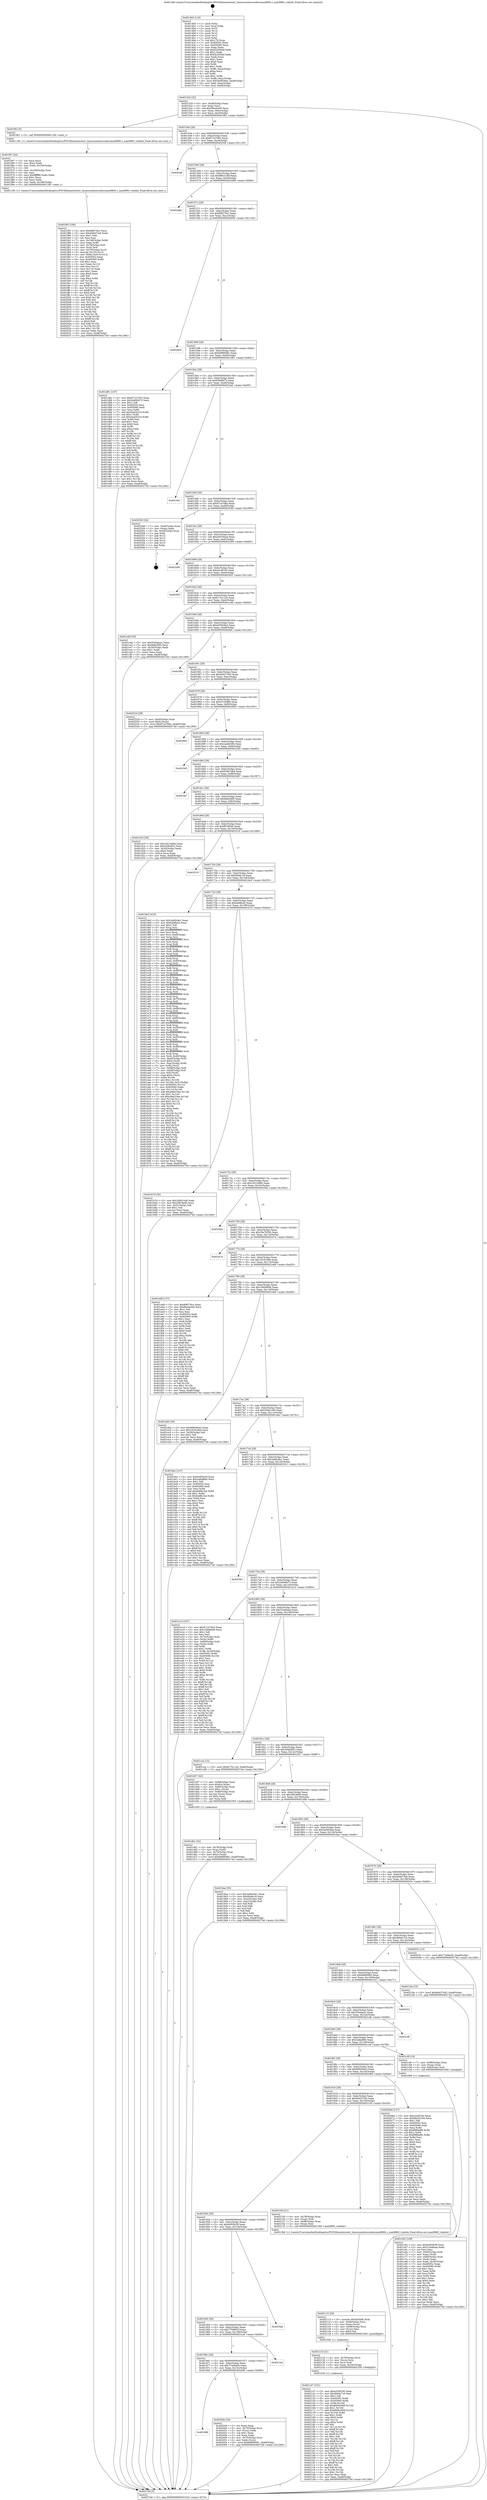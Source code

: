 digraph "0x4014b0" {
  label = "0x4014b0 (/mnt/c/Users/mathe/Desktop/tcc/POCII/binaries/extr_linuxsoundsoccodecsmax9860.c_max9860_volatile_Final-ollvm.out::main(0))"
  labelloc = "t"
  node[shape=record]

  Entry [label="",width=0.3,height=0.3,shape=circle,fillcolor=black,style=filled]
  "0x401524" [label="{
     0x401524 [32]\l
     | [instrs]\l
     &nbsp;&nbsp;0x401524 \<+6\>: mov -0xa8(%rbp),%eax\l
     &nbsp;&nbsp;0x40152a \<+2\>: mov %eax,%ecx\l
     &nbsp;&nbsp;0x40152c \<+6\>: sub $0x86acb440,%ecx\l
     &nbsp;&nbsp;0x401532 \<+6\>: mov %eax,-0xbc(%rbp)\l
     &nbsp;&nbsp;0x401538 \<+6\>: mov %ecx,-0xc0(%rbp)\l
     &nbsp;&nbsp;0x40153e \<+6\>: je 0000000000401f62 \<main+0xab2\>\l
  }"]
  "0x401f62" [label="{
     0x401f62 [5]\l
     | [instrs]\l
     &nbsp;&nbsp;0x401f62 \<+5\>: call 0000000000401160 \<next_i\>\l
     | [calls]\l
     &nbsp;&nbsp;0x401160 \{1\} (/mnt/c/Users/mathe/Desktop/tcc/POCII/binaries/extr_linuxsoundsoccodecsmax9860.c_max9860_volatile_Final-ollvm.out::next_i)\l
  }"]
  "0x401544" [label="{
     0x401544 [28]\l
     | [instrs]\l
     &nbsp;&nbsp;0x401544 \<+5\>: jmp 0000000000401549 \<main+0x99\>\l
     &nbsp;&nbsp;0x401549 \<+6\>: mov -0xbc(%rbp),%eax\l
     &nbsp;&nbsp;0x40154f \<+5\>: sub $0x871b7563,%eax\l
     &nbsp;&nbsp;0x401554 \<+6\>: mov %eax,-0xc4(%rbp)\l
     &nbsp;&nbsp;0x40155a \<+6\>: je 00000000004025df \<main+0x112f\>\l
  }"]
  Exit [label="",width=0.3,height=0.3,shape=circle,fillcolor=black,style=filled,peripheries=2]
  "0x4025df" [label="{
     0x4025df\l
  }", style=dashed]
  "0x401560" [label="{
     0x401560 [28]\l
     | [instrs]\l
     &nbsp;&nbsp;0x401560 \<+5\>: jmp 0000000000401565 \<main+0xb5\>\l
     &nbsp;&nbsp;0x401565 \<+6\>: mov -0xbc(%rbp),%eax\l
     &nbsp;&nbsp;0x40156b \<+5\>: sub $0x8961e20f,%eax\l
     &nbsp;&nbsp;0x401570 \<+6\>: mov %eax,-0xc8(%rbp)\l
     &nbsp;&nbsp;0x401576 \<+6\>: je 000000000040248d \<main+0xfdd\>\l
  }"]
  "0x402147" [label="{
     0x402147 [151]\l
     | [instrs]\l
     &nbsp;&nbsp;0x402147 \<+5\>: mov $0xa3cdf160,%eax\l
     &nbsp;&nbsp;0x40214c \<+5\>: mov $0x4b84c7c0,%esi\l
     &nbsp;&nbsp;0x402151 \<+2\>: mov $0x1,%dl\l
     &nbsp;&nbsp;0x402153 \<+8\>: mov 0x40505c,%r8d\l
     &nbsp;&nbsp;0x40215b \<+8\>: mov 0x405060,%r9d\l
     &nbsp;&nbsp;0x402163 \<+3\>: mov %r8d,%r10d\l
     &nbsp;&nbsp;0x402166 \<+7\>: sub $0x660b29d9,%r10d\l
     &nbsp;&nbsp;0x40216d \<+4\>: sub $0x1,%r10d\l
     &nbsp;&nbsp;0x402171 \<+7\>: add $0x660b29d9,%r10d\l
     &nbsp;&nbsp;0x402178 \<+4\>: imul %r10d,%r8d\l
     &nbsp;&nbsp;0x40217c \<+4\>: and $0x1,%r8d\l
     &nbsp;&nbsp;0x402180 \<+4\>: cmp $0x0,%r8d\l
     &nbsp;&nbsp;0x402184 \<+4\>: sete %r11b\l
     &nbsp;&nbsp;0x402188 \<+4\>: cmp $0xa,%r9d\l
     &nbsp;&nbsp;0x40218c \<+3\>: setl %bl\l
     &nbsp;&nbsp;0x40218f \<+3\>: mov %r11b,%r14b\l
     &nbsp;&nbsp;0x402192 \<+4\>: xor $0xff,%r14b\l
     &nbsp;&nbsp;0x402196 \<+3\>: mov %bl,%r15b\l
     &nbsp;&nbsp;0x402199 \<+4\>: xor $0xff,%r15b\l
     &nbsp;&nbsp;0x40219d \<+3\>: xor $0x1,%dl\l
     &nbsp;&nbsp;0x4021a0 \<+3\>: mov %r14b,%r12b\l
     &nbsp;&nbsp;0x4021a3 \<+4\>: and $0xff,%r12b\l
     &nbsp;&nbsp;0x4021a7 \<+3\>: and %dl,%r11b\l
     &nbsp;&nbsp;0x4021aa \<+3\>: mov %r15b,%r13b\l
     &nbsp;&nbsp;0x4021ad \<+4\>: and $0xff,%r13b\l
     &nbsp;&nbsp;0x4021b1 \<+2\>: and %dl,%bl\l
     &nbsp;&nbsp;0x4021b3 \<+3\>: or %r11b,%r12b\l
     &nbsp;&nbsp;0x4021b6 \<+3\>: or %bl,%r13b\l
     &nbsp;&nbsp;0x4021b9 \<+3\>: xor %r13b,%r12b\l
     &nbsp;&nbsp;0x4021bc \<+3\>: or %r15b,%r14b\l
     &nbsp;&nbsp;0x4021bf \<+4\>: xor $0xff,%r14b\l
     &nbsp;&nbsp;0x4021c3 \<+3\>: or $0x1,%dl\l
     &nbsp;&nbsp;0x4021c6 \<+3\>: and %dl,%r14b\l
     &nbsp;&nbsp;0x4021c9 \<+3\>: or %r14b,%r12b\l
     &nbsp;&nbsp;0x4021cc \<+4\>: test $0x1,%r12b\l
     &nbsp;&nbsp;0x4021d0 \<+3\>: cmovne %esi,%eax\l
     &nbsp;&nbsp;0x4021d3 \<+6\>: mov %eax,-0xa8(%rbp)\l
     &nbsp;&nbsp;0x4021d9 \<+5\>: jmp 000000000040274d \<main+0x129d\>\l
  }"]
  "0x40248d" [label="{
     0x40248d\l
  }", style=dashed]
  "0x40157c" [label="{
     0x40157c [28]\l
     | [instrs]\l
     &nbsp;&nbsp;0x40157c \<+5\>: jmp 0000000000401581 \<main+0xd1\>\l
     &nbsp;&nbsp;0x401581 \<+6\>: mov -0xbc(%rbp),%eax\l
     &nbsp;&nbsp;0x401587 \<+5\>: sub $0x89f276cc,%eax\l
     &nbsp;&nbsp;0x40158c \<+6\>: mov %eax,-0xcc(%rbp)\l
     &nbsp;&nbsp;0x401592 \<+6\>: je 0000000000402604 \<main+0x1154\>\l
  }"]
  "0x402132" [label="{
     0x402132 [21]\l
     | [instrs]\l
     &nbsp;&nbsp;0x402132 \<+4\>: mov -0x78(%rbp),%rcx\l
     &nbsp;&nbsp;0x402136 \<+3\>: mov (%rcx),%rcx\l
     &nbsp;&nbsp;0x402139 \<+3\>: mov %rcx,%rdi\l
     &nbsp;&nbsp;0x40213c \<+6\>: mov %eax,-0x16c(%rbp)\l
     &nbsp;&nbsp;0x402142 \<+5\>: call 0000000000401030 \<free@plt\>\l
     | [calls]\l
     &nbsp;&nbsp;0x401030 \{1\} (unknown)\l
  }"]
  "0x402604" [label="{
     0x402604\l
  }", style=dashed]
  "0x401598" [label="{
     0x401598 [28]\l
     | [instrs]\l
     &nbsp;&nbsp;0x401598 \<+5\>: jmp 000000000040159d \<main+0xed\>\l
     &nbsp;&nbsp;0x40159d \<+6\>: mov -0xbc(%rbp),%eax\l
     &nbsp;&nbsp;0x4015a3 \<+5\>: sub $0x8d890681,%eax\l
     &nbsp;&nbsp;0x4015a8 \<+6\>: mov %eax,-0xd0(%rbp)\l
     &nbsp;&nbsp;0x4015ae \<+6\>: je 0000000000401d81 \<main+0x8d1\>\l
  }"]
  "0x402115" [label="{
     0x402115 [29]\l
     | [instrs]\l
     &nbsp;&nbsp;0x402115 \<+10\>: movabs $0x4030d6,%rdi\l
     &nbsp;&nbsp;0x40211f \<+4\>: mov -0x68(%rbp),%rcx\l
     &nbsp;&nbsp;0x402123 \<+2\>: mov %eax,(%rcx)\l
     &nbsp;&nbsp;0x402125 \<+4\>: mov -0x68(%rbp),%rcx\l
     &nbsp;&nbsp;0x402129 \<+2\>: mov (%rcx),%esi\l
     &nbsp;&nbsp;0x40212b \<+2\>: mov $0x0,%al\l
     &nbsp;&nbsp;0x40212d \<+5\>: call 0000000000401040 \<printf@plt\>\l
     | [calls]\l
     &nbsp;&nbsp;0x401040 \{1\} (unknown)\l
  }"]
  "0x401d81" [label="{
     0x401d81 [147]\l
     | [instrs]\l
     &nbsp;&nbsp;0x401d81 \<+5\>: mov $0x871b7563,%eax\l
     &nbsp;&nbsp;0x401d86 \<+5\>: mov $0x2e606b73,%ecx\l
     &nbsp;&nbsp;0x401d8b \<+2\>: mov $0x1,%dl\l
     &nbsp;&nbsp;0x401d8d \<+7\>: mov 0x40505c,%esi\l
     &nbsp;&nbsp;0x401d94 \<+7\>: mov 0x405060,%edi\l
     &nbsp;&nbsp;0x401d9b \<+3\>: mov %esi,%r8d\l
     &nbsp;&nbsp;0x401d9e \<+7\>: add $0x44a04223,%r8d\l
     &nbsp;&nbsp;0x401da5 \<+4\>: sub $0x1,%r8d\l
     &nbsp;&nbsp;0x401da9 \<+7\>: sub $0x44a04223,%r8d\l
     &nbsp;&nbsp;0x401db0 \<+4\>: imul %r8d,%esi\l
     &nbsp;&nbsp;0x401db4 \<+3\>: and $0x1,%esi\l
     &nbsp;&nbsp;0x401db7 \<+3\>: cmp $0x0,%esi\l
     &nbsp;&nbsp;0x401dba \<+4\>: sete %r9b\l
     &nbsp;&nbsp;0x401dbe \<+3\>: cmp $0xa,%edi\l
     &nbsp;&nbsp;0x401dc1 \<+4\>: setl %r10b\l
     &nbsp;&nbsp;0x401dc5 \<+3\>: mov %r9b,%r11b\l
     &nbsp;&nbsp;0x401dc8 \<+4\>: xor $0xff,%r11b\l
     &nbsp;&nbsp;0x401dcc \<+3\>: mov %r10b,%bl\l
     &nbsp;&nbsp;0x401dcf \<+3\>: xor $0xff,%bl\l
     &nbsp;&nbsp;0x401dd2 \<+3\>: xor $0x0,%dl\l
     &nbsp;&nbsp;0x401dd5 \<+3\>: mov %r11b,%r14b\l
     &nbsp;&nbsp;0x401dd8 \<+4\>: and $0x0,%r14b\l
     &nbsp;&nbsp;0x401ddc \<+3\>: and %dl,%r9b\l
     &nbsp;&nbsp;0x401ddf \<+3\>: mov %bl,%r15b\l
     &nbsp;&nbsp;0x401de2 \<+4\>: and $0x0,%r15b\l
     &nbsp;&nbsp;0x401de6 \<+3\>: and %dl,%r10b\l
     &nbsp;&nbsp;0x401de9 \<+3\>: or %r9b,%r14b\l
     &nbsp;&nbsp;0x401dec \<+3\>: or %r10b,%r15b\l
     &nbsp;&nbsp;0x401def \<+3\>: xor %r15b,%r14b\l
     &nbsp;&nbsp;0x401df2 \<+3\>: or %bl,%r11b\l
     &nbsp;&nbsp;0x401df5 \<+4\>: xor $0xff,%r11b\l
     &nbsp;&nbsp;0x401df9 \<+3\>: or $0x0,%dl\l
     &nbsp;&nbsp;0x401dfc \<+3\>: and %dl,%r11b\l
     &nbsp;&nbsp;0x401dff \<+3\>: or %r11b,%r14b\l
     &nbsp;&nbsp;0x401e02 \<+4\>: test $0x1,%r14b\l
     &nbsp;&nbsp;0x401e06 \<+3\>: cmovne %ecx,%eax\l
     &nbsp;&nbsp;0x401e09 \<+6\>: mov %eax,-0xa8(%rbp)\l
     &nbsp;&nbsp;0x401e0f \<+5\>: jmp 000000000040274d \<main+0x129d\>\l
  }"]
  "0x4015b4" [label="{
     0x4015b4 [28]\l
     | [instrs]\l
     &nbsp;&nbsp;0x4015b4 \<+5\>: jmp 00000000004015b9 \<main+0x109\>\l
     &nbsp;&nbsp;0x4015b9 \<+6\>: mov -0xbc(%rbp),%eax\l
     &nbsp;&nbsp;0x4015bf \<+5\>: sub $0x93b66f74,%eax\l
     &nbsp;&nbsp;0x4015c4 \<+6\>: mov %eax,-0xd4(%rbp)\l
     &nbsp;&nbsp;0x4015ca \<+6\>: je 00000000004023a0 \<main+0xef0\>\l
  }"]
  "0x401988" [label="{
     0x401988\l
  }", style=dashed]
  "0x4023a0" [label="{
     0x4023a0\l
  }", style=dashed]
  "0x4015d0" [label="{
     0x4015d0 [28]\l
     | [instrs]\l
     &nbsp;&nbsp;0x4015d0 \<+5\>: jmp 00000000004015d5 \<main+0x125\>\l
     &nbsp;&nbsp;0x4015d5 \<+6\>: mov -0xbc(%rbp),%eax\l
     &nbsp;&nbsp;0x4015db \<+5\>: sub $0x97ce768a,%eax\l
     &nbsp;&nbsp;0x4015e0 \<+6\>: mov %eax,-0xd8(%rbp)\l
     &nbsp;&nbsp;0x4015e6 \<+6\>: je 0000000000402549 \<main+0x1099\>\l
  }"]
  "0x40204b" [label="{
     0x40204b [34]\l
     | [instrs]\l
     &nbsp;&nbsp;0x40204b \<+2\>: xor %eax,%eax\l
     &nbsp;&nbsp;0x40204d \<+4\>: mov -0x70(%rbp),%rcx\l
     &nbsp;&nbsp;0x402051 \<+2\>: mov (%rcx),%edx\l
     &nbsp;&nbsp;0x402053 \<+3\>: sub $0x1,%eax\l
     &nbsp;&nbsp;0x402056 \<+2\>: sub %eax,%edx\l
     &nbsp;&nbsp;0x402058 \<+4\>: mov -0x70(%rbp),%rcx\l
     &nbsp;&nbsp;0x40205c \<+2\>: mov %edx,(%rcx)\l
     &nbsp;&nbsp;0x40205e \<+10\>: movl $0x8d890681,-0xa8(%rbp)\l
     &nbsp;&nbsp;0x402068 \<+5\>: jmp 000000000040274d \<main+0x129d\>\l
  }"]
  "0x402549" [label="{
     0x402549 [24]\l
     | [instrs]\l
     &nbsp;&nbsp;0x402549 \<+7\>: mov -0xa0(%rbp),%rax\l
     &nbsp;&nbsp;0x402550 \<+2\>: mov (%rax),%eax\l
     &nbsp;&nbsp;0x402552 \<+4\>: lea -0x28(%rbp),%rsp\l
     &nbsp;&nbsp;0x402556 \<+1\>: pop %rbx\l
     &nbsp;&nbsp;0x402557 \<+2\>: pop %r12\l
     &nbsp;&nbsp;0x402559 \<+2\>: pop %r13\l
     &nbsp;&nbsp;0x40255b \<+2\>: pop %r14\l
     &nbsp;&nbsp;0x40255d \<+2\>: pop %r15\l
     &nbsp;&nbsp;0x40255f \<+1\>: pop %rbp\l
     &nbsp;&nbsp;0x402560 \<+1\>: ret\l
  }"]
  "0x4015ec" [label="{
     0x4015ec [28]\l
     | [instrs]\l
     &nbsp;&nbsp;0x4015ec \<+5\>: jmp 00000000004015f1 \<main+0x141\>\l
     &nbsp;&nbsp;0x4015f1 \<+6\>: mov -0xbc(%rbp),%eax\l
     &nbsp;&nbsp;0x4015f7 \<+5\>: sub $0xa0d76ea4,%eax\l
     &nbsp;&nbsp;0x4015fc \<+6\>: mov %eax,-0xdc(%rbp)\l
     &nbsp;&nbsp;0x401602 \<+6\>: je 0000000000402280 \<main+0xdd0\>\l
  }"]
  "0x40196c" [label="{
     0x40196c [28]\l
     | [instrs]\l
     &nbsp;&nbsp;0x40196c \<+5\>: jmp 0000000000401971 \<main+0x4c1\>\l
     &nbsp;&nbsp;0x401971 \<+6\>: mov -0xbc(%rbp),%eax\l
     &nbsp;&nbsp;0x401977 \<+5\>: sub $0x77a06a3b,%eax\l
     &nbsp;&nbsp;0x40197c \<+6\>: mov %eax,-0x15c(%rbp)\l
     &nbsp;&nbsp;0x401982 \<+6\>: je 000000000040204b \<main+0xb9b\>\l
  }"]
  "0x402280" [label="{
     0x402280\l
  }", style=dashed]
  "0x401608" [label="{
     0x401608 [28]\l
     | [instrs]\l
     &nbsp;&nbsp;0x401608 \<+5\>: jmp 000000000040160d \<main+0x15d\>\l
     &nbsp;&nbsp;0x40160d \<+6\>: mov -0xbc(%rbp),%eax\l
     &nbsp;&nbsp;0x401613 \<+5\>: sub $0xa3cdf160,%eax\l
     &nbsp;&nbsp;0x401618 \<+6\>: mov %eax,-0xe0(%rbp)\l
     &nbsp;&nbsp;0x40161e \<+6\>: je 000000000040265f \<main+0x11af\>\l
  }"]
  "0x4021ed" [label="{
     0x4021ed\l
  }", style=dashed]
  "0x40265f" [label="{
     0x40265f\l
  }", style=dashed]
  "0x401624" [label="{
     0x401624 [28]\l
     | [instrs]\l
     &nbsp;&nbsp;0x401624 \<+5\>: jmp 0000000000401629 \<main+0x179\>\l
     &nbsp;&nbsp;0x401629 \<+6\>: mov -0xbc(%rbp),%eax\l
     &nbsp;&nbsp;0x40162f \<+5\>: sub $0xb17b11a5,%eax\l
     &nbsp;&nbsp;0x401634 \<+6\>: mov %eax,-0xe4(%rbp)\l
     &nbsp;&nbsp;0x40163a \<+6\>: je 0000000000401cdd \<main+0x82d\>\l
  }"]
  "0x401950" [label="{
     0x401950 [28]\l
     | [instrs]\l
     &nbsp;&nbsp;0x401950 \<+5\>: jmp 0000000000401955 \<main+0x4a5\>\l
     &nbsp;&nbsp;0x401955 \<+6\>: mov -0xbc(%rbp),%eax\l
     &nbsp;&nbsp;0x40195b \<+5\>: sub $0x7799901f,%eax\l
     &nbsp;&nbsp;0x401960 \<+6\>: mov %eax,-0x158(%rbp)\l
     &nbsp;&nbsp;0x401966 \<+6\>: je 00000000004021ed \<main+0xd3d\>\l
  }"]
  "0x401cdd" [label="{
     0x401cdd [30]\l
     | [instrs]\l
     &nbsp;&nbsp;0x401cdd \<+5\>: mov $0x554daa2c,%eax\l
     &nbsp;&nbsp;0x401ce2 \<+5\>: mov $0xfe8a36f5,%ecx\l
     &nbsp;&nbsp;0x401ce7 \<+3\>: mov -0x30(%rbp),%edx\l
     &nbsp;&nbsp;0x401cea \<+3\>: cmp $0x1,%edx\l
     &nbsp;&nbsp;0x401ced \<+3\>: cmovl %ecx,%eax\l
     &nbsp;&nbsp;0x401cf0 \<+6\>: mov %eax,-0xa8(%rbp)\l
     &nbsp;&nbsp;0x401cf6 \<+5\>: jmp 000000000040274d \<main+0x129d\>\l
  }"]
  "0x401640" [label="{
     0x401640 [28]\l
     | [instrs]\l
     &nbsp;&nbsp;0x401640 \<+5\>: jmp 0000000000401645 \<main+0x195\>\l
     &nbsp;&nbsp;0x401645 \<+6\>: mov -0xbc(%rbp),%eax\l
     &nbsp;&nbsp;0x40164b \<+5\>: sub $0xb55928a2,%eax\l
     &nbsp;&nbsp;0x401650 \<+6\>: mov %eax,-0xe8(%rbp)\l
     &nbsp;&nbsp;0x401656 \<+6\>: je 00000000004026fc \<main+0x124c\>\l
  }"]
  "0x4025a6" [label="{
     0x4025a6\l
  }", style=dashed]
  "0x4026fc" [label="{
     0x4026fc\l
  }", style=dashed]
  "0x40165c" [label="{
     0x40165c [28]\l
     | [instrs]\l
     &nbsp;&nbsp;0x40165c \<+5\>: jmp 0000000000401661 \<main+0x1b1\>\l
     &nbsp;&nbsp;0x401661 \<+6\>: mov -0xbc(%rbp),%eax\l
     &nbsp;&nbsp;0x401667 \<+5\>: sub $0xb6437443,%eax\l
     &nbsp;&nbsp;0x40166c \<+6\>: mov %eax,-0xec(%rbp)\l
     &nbsp;&nbsp;0x401672 \<+6\>: je 000000000040252d \<main+0x107d\>\l
  }"]
  "0x401934" [label="{
     0x401934 [28]\l
     | [instrs]\l
     &nbsp;&nbsp;0x401934 \<+5\>: jmp 0000000000401939 \<main+0x489\>\l
     &nbsp;&nbsp;0x401939 \<+6\>: mov -0xbc(%rbp),%eax\l
     &nbsp;&nbsp;0x40193f \<+5\>: sub $0x6cf05b39,%eax\l
     &nbsp;&nbsp;0x401944 \<+6\>: mov %eax,-0x154(%rbp)\l
     &nbsp;&nbsp;0x40194a \<+6\>: je 00000000004025a6 \<main+0x10f6\>\l
  }"]
  "0x40252d" [label="{
     0x40252d [28]\l
     | [instrs]\l
     &nbsp;&nbsp;0x40252d \<+7\>: mov -0xa0(%rbp),%rax\l
     &nbsp;&nbsp;0x402534 \<+6\>: movl $0x0,(%rax)\l
     &nbsp;&nbsp;0x40253a \<+10\>: movl $0x97ce768a,-0xa8(%rbp)\l
     &nbsp;&nbsp;0x402544 \<+5\>: jmp 000000000040274d \<main+0x129d\>\l
  }"]
  "0x401678" [label="{
     0x401678 [28]\l
     | [instrs]\l
     &nbsp;&nbsp;0x401678 \<+5\>: jmp 000000000040167d \<main+0x1cd\>\l
     &nbsp;&nbsp;0x40167d \<+6\>: mov -0xbc(%rbp),%eax\l
     &nbsp;&nbsp;0x401683 \<+5\>: sub $0xc515bfb6,%eax\l
     &nbsp;&nbsp;0x401688 \<+6\>: mov %eax,-0xf0(%rbp)\l
     &nbsp;&nbsp;0x40168e \<+6\>: je 00000000004026b5 \<main+0x1205\>\l
  }"]
  "0x402100" [label="{
     0x402100 [21]\l
     | [instrs]\l
     &nbsp;&nbsp;0x402100 \<+4\>: mov -0x78(%rbp),%rax\l
     &nbsp;&nbsp;0x402104 \<+3\>: mov (%rax),%rdi\l
     &nbsp;&nbsp;0x402107 \<+7\>: mov -0x88(%rbp),%rax\l
     &nbsp;&nbsp;0x40210e \<+2\>: mov (%rax),%esi\l
     &nbsp;&nbsp;0x402110 \<+5\>: call 00000000004013b0 \<max9860_volatile\>\l
     | [calls]\l
     &nbsp;&nbsp;0x4013b0 \{1\} (/mnt/c/Users/mathe/Desktop/tcc/POCII/binaries/extr_linuxsoundsoccodecsmax9860.c_max9860_volatile_Final-ollvm.out::max9860_volatile)\l
  }"]
  "0x4026b5" [label="{
     0x4026b5\l
  }", style=dashed]
  "0x401694" [label="{
     0x401694 [28]\l
     | [instrs]\l
     &nbsp;&nbsp;0x401694 \<+5\>: jmp 0000000000401699 \<main+0x1e9\>\l
     &nbsp;&nbsp;0x401699 \<+6\>: mov -0xbc(%rbp),%eax\l
     &nbsp;&nbsp;0x40169f \<+5\>: sub $0xcaebb584,%eax\l
     &nbsp;&nbsp;0x4016a4 \<+6\>: mov %eax,-0xf4(%rbp)\l
     &nbsp;&nbsp;0x4016aa \<+6\>: je 0000000000402345 \<main+0xe95\>\l
  }"]
  "0x401918" [label="{
     0x401918 [28]\l
     | [instrs]\l
     &nbsp;&nbsp;0x401918 \<+5\>: jmp 000000000040191d \<main+0x46d\>\l
     &nbsp;&nbsp;0x40191d \<+6\>: mov -0xbc(%rbp),%eax\l
     &nbsp;&nbsp;0x401923 \<+5\>: sub $0x6bd23160,%eax\l
     &nbsp;&nbsp;0x401928 \<+6\>: mov %eax,-0x150(%rbp)\l
     &nbsp;&nbsp;0x40192e \<+6\>: je 0000000000402100 \<main+0xc50\>\l
  }"]
  "0x402345" [label="{
     0x402345\l
  }", style=dashed]
  "0x4016b0" [label="{
     0x4016b0 [28]\l
     | [instrs]\l
     &nbsp;&nbsp;0x4016b0 \<+5\>: jmp 00000000004016b5 \<main+0x205\>\l
     &nbsp;&nbsp;0x4016b5 \<+6\>: mov -0xbc(%rbp),%eax\l
     &nbsp;&nbsp;0x4016bb \<+5\>: sub $0xf3d67d8d,%eax\l
     &nbsp;&nbsp;0x4016c0 \<+6\>: mov %eax,-0xf8(%rbp)\l
     &nbsp;&nbsp;0x4016c6 \<+6\>: je 00000000004024b7 \<main+0x1007\>\l
  }"]
  "0x40206d" [label="{
     0x40206d [147]\l
     | [instrs]\l
     &nbsp;&nbsp;0x40206d \<+5\>: mov $0xa3cdf160,%eax\l
     &nbsp;&nbsp;0x402072 \<+5\>: mov $0x6bd23160,%ecx\l
     &nbsp;&nbsp;0x402077 \<+2\>: mov $0x1,%dl\l
     &nbsp;&nbsp;0x402079 \<+7\>: mov 0x40505c,%esi\l
     &nbsp;&nbsp;0x402080 \<+7\>: mov 0x405060,%edi\l
     &nbsp;&nbsp;0x402087 \<+3\>: mov %esi,%r8d\l
     &nbsp;&nbsp;0x40208a \<+7\>: add $0x898fadf0,%r8d\l
     &nbsp;&nbsp;0x402091 \<+4\>: sub $0x1,%r8d\l
     &nbsp;&nbsp;0x402095 \<+7\>: sub $0x898fadf0,%r8d\l
     &nbsp;&nbsp;0x40209c \<+4\>: imul %r8d,%esi\l
     &nbsp;&nbsp;0x4020a0 \<+3\>: and $0x1,%esi\l
     &nbsp;&nbsp;0x4020a3 \<+3\>: cmp $0x0,%esi\l
     &nbsp;&nbsp;0x4020a6 \<+4\>: sete %r9b\l
     &nbsp;&nbsp;0x4020aa \<+3\>: cmp $0xa,%edi\l
     &nbsp;&nbsp;0x4020ad \<+4\>: setl %r10b\l
     &nbsp;&nbsp;0x4020b1 \<+3\>: mov %r9b,%r11b\l
     &nbsp;&nbsp;0x4020b4 \<+4\>: xor $0xff,%r11b\l
     &nbsp;&nbsp;0x4020b8 \<+3\>: mov %r10b,%bl\l
     &nbsp;&nbsp;0x4020bb \<+3\>: xor $0xff,%bl\l
     &nbsp;&nbsp;0x4020be \<+3\>: xor $0x1,%dl\l
     &nbsp;&nbsp;0x4020c1 \<+3\>: mov %r11b,%r14b\l
     &nbsp;&nbsp;0x4020c4 \<+4\>: and $0xff,%r14b\l
     &nbsp;&nbsp;0x4020c8 \<+3\>: and %dl,%r9b\l
     &nbsp;&nbsp;0x4020cb \<+3\>: mov %bl,%r15b\l
     &nbsp;&nbsp;0x4020ce \<+4\>: and $0xff,%r15b\l
     &nbsp;&nbsp;0x4020d2 \<+3\>: and %dl,%r10b\l
     &nbsp;&nbsp;0x4020d5 \<+3\>: or %r9b,%r14b\l
     &nbsp;&nbsp;0x4020d8 \<+3\>: or %r10b,%r15b\l
     &nbsp;&nbsp;0x4020db \<+3\>: xor %r15b,%r14b\l
     &nbsp;&nbsp;0x4020de \<+3\>: or %bl,%r11b\l
     &nbsp;&nbsp;0x4020e1 \<+4\>: xor $0xff,%r11b\l
     &nbsp;&nbsp;0x4020e5 \<+3\>: or $0x1,%dl\l
     &nbsp;&nbsp;0x4020e8 \<+3\>: and %dl,%r11b\l
     &nbsp;&nbsp;0x4020eb \<+3\>: or %r11b,%r14b\l
     &nbsp;&nbsp;0x4020ee \<+4\>: test $0x1,%r14b\l
     &nbsp;&nbsp;0x4020f2 \<+3\>: cmovne %ecx,%eax\l
     &nbsp;&nbsp;0x4020f5 \<+6\>: mov %eax,-0xa8(%rbp)\l
     &nbsp;&nbsp;0x4020fb \<+5\>: jmp 000000000040274d \<main+0x129d\>\l
  }"]
  "0x4024b7" [label="{
     0x4024b7\l
  }", style=dashed]
  "0x4016cc" [label="{
     0x4016cc [28]\l
     | [instrs]\l
     &nbsp;&nbsp;0x4016cc \<+5\>: jmp 00000000004016d1 \<main+0x221\>\l
     &nbsp;&nbsp;0x4016d1 \<+6\>: mov -0xbc(%rbp),%eax\l
     &nbsp;&nbsp;0x4016d7 \<+5\>: sub $0xfe8a36f5,%eax\l
     &nbsp;&nbsp;0x4016dc \<+6\>: mov %eax,-0xfc(%rbp)\l
     &nbsp;&nbsp;0x4016e2 \<+6\>: je 0000000000401d19 \<main+0x869\>\l
  }"]
  "0x401f93" [label="{
     0x401f93 [169]\l
     | [instrs]\l
     &nbsp;&nbsp;0x401f93 \<+5\>: mov $0x89f276cc,%ecx\l
     &nbsp;&nbsp;0x401f98 \<+5\>: mov $0x40dd73a0,%edx\l
     &nbsp;&nbsp;0x401f9d \<+3\>: mov $0x1,%dil\l
     &nbsp;&nbsp;0x401fa0 \<+2\>: xor %esi,%esi\l
     &nbsp;&nbsp;0x401fa2 \<+7\>: mov -0x168(%rbp),%r8d\l
     &nbsp;&nbsp;0x401fa9 \<+4\>: imul %eax,%r8d\l
     &nbsp;&nbsp;0x401fad \<+4\>: mov -0x78(%rbp),%r9\l
     &nbsp;&nbsp;0x401fb1 \<+3\>: mov (%r9),%r9\l
     &nbsp;&nbsp;0x401fb4 \<+4\>: mov -0x70(%rbp),%r10\l
     &nbsp;&nbsp;0x401fb8 \<+3\>: movslq (%r10),%r10\l
     &nbsp;&nbsp;0x401fbb \<+4\>: mov %r8d,(%r9,%r10,4)\l
     &nbsp;&nbsp;0x401fbf \<+7\>: mov 0x40505c,%eax\l
     &nbsp;&nbsp;0x401fc6 \<+8\>: mov 0x405060,%r8d\l
     &nbsp;&nbsp;0x401fce \<+3\>: sub $0x1,%esi\l
     &nbsp;&nbsp;0x401fd1 \<+3\>: mov %eax,%r11d\l
     &nbsp;&nbsp;0x401fd4 \<+3\>: add %esi,%r11d\l
     &nbsp;&nbsp;0x401fd7 \<+4\>: imul %r11d,%eax\l
     &nbsp;&nbsp;0x401fdb \<+3\>: and $0x1,%eax\l
     &nbsp;&nbsp;0x401fde \<+3\>: cmp $0x0,%eax\l
     &nbsp;&nbsp;0x401fe1 \<+3\>: sete %bl\l
     &nbsp;&nbsp;0x401fe4 \<+4\>: cmp $0xa,%r8d\l
     &nbsp;&nbsp;0x401fe8 \<+4\>: setl %r14b\l
     &nbsp;&nbsp;0x401fec \<+3\>: mov %bl,%r15b\l
     &nbsp;&nbsp;0x401fef \<+4\>: xor $0xff,%r15b\l
     &nbsp;&nbsp;0x401ff3 \<+3\>: mov %r14b,%r12b\l
     &nbsp;&nbsp;0x401ff6 \<+4\>: xor $0xff,%r12b\l
     &nbsp;&nbsp;0x401ffa \<+4\>: xor $0x0,%dil\l
     &nbsp;&nbsp;0x401ffe \<+3\>: mov %r15b,%r13b\l
     &nbsp;&nbsp;0x402001 \<+4\>: and $0x0,%r13b\l
     &nbsp;&nbsp;0x402005 \<+3\>: and %dil,%bl\l
     &nbsp;&nbsp;0x402008 \<+3\>: mov %r12b,%al\l
     &nbsp;&nbsp;0x40200b \<+2\>: and $0x0,%al\l
     &nbsp;&nbsp;0x40200d \<+3\>: and %dil,%r14b\l
     &nbsp;&nbsp;0x402010 \<+3\>: or %bl,%r13b\l
     &nbsp;&nbsp;0x402013 \<+3\>: or %r14b,%al\l
     &nbsp;&nbsp;0x402016 \<+3\>: xor %al,%r13b\l
     &nbsp;&nbsp;0x402019 \<+3\>: or %r12b,%r15b\l
     &nbsp;&nbsp;0x40201c \<+4\>: xor $0xff,%r15b\l
     &nbsp;&nbsp;0x402020 \<+4\>: or $0x0,%dil\l
     &nbsp;&nbsp;0x402024 \<+3\>: and %dil,%r15b\l
     &nbsp;&nbsp;0x402027 \<+3\>: or %r15b,%r13b\l
     &nbsp;&nbsp;0x40202a \<+4\>: test $0x1,%r13b\l
     &nbsp;&nbsp;0x40202e \<+3\>: cmovne %edx,%ecx\l
     &nbsp;&nbsp;0x402031 \<+6\>: mov %ecx,-0xa8(%rbp)\l
     &nbsp;&nbsp;0x402037 \<+5\>: jmp 000000000040274d \<main+0x129d\>\l
  }"]
  "0x401d19" [label="{
     0x401d19 [30]\l
     | [instrs]\l
     &nbsp;&nbsp;0x401d19 \<+5\>: mov $0x18214d94,%eax\l
     &nbsp;&nbsp;0x401d1e \<+5\>: mov $0x326b4f32,%ecx\l
     &nbsp;&nbsp;0x401d23 \<+3\>: mov -0x30(%rbp),%edx\l
     &nbsp;&nbsp;0x401d26 \<+3\>: cmp $0x0,%edx\l
     &nbsp;&nbsp;0x401d29 \<+3\>: cmove %ecx,%eax\l
     &nbsp;&nbsp;0x401d2c \<+6\>: mov %eax,-0xa8(%rbp)\l
     &nbsp;&nbsp;0x401d32 \<+5\>: jmp 000000000040274d \<main+0x129d\>\l
  }"]
  "0x4016e8" [label="{
     0x4016e8 [28]\l
     | [instrs]\l
     &nbsp;&nbsp;0x4016e8 \<+5\>: jmp 00000000004016ed \<main+0x23d\>\l
     &nbsp;&nbsp;0x4016ed \<+6\>: mov -0xbc(%rbp),%eax\l
     &nbsp;&nbsp;0x4016f3 \<+5\>: sub $0xff1280dc,%eax\l
     &nbsp;&nbsp;0x4016f8 \<+6\>: mov %eax,-0x100(%rbp)\l
     &nbsp;&nbsp;0x4016fe \<+6\>: je 0000000000402519 \<main+0x1069\>\l
  }"]
  "0x401f67" [label="{
     0x401f67 [44]\l
     | [instrs]\l
     &nbsp;&nbsp;0x401f67 \<+2\>: xor %ecx,%ecx\l
     &nbsp;&nbsp;0x401f69 \<+5\>: mov $0x2,%edx\l
     &nbsp;&nbsp;0x401f6e \<+6\>: mov %edx,-0x164(%rbp)\l
     &nbsp;&nbsp;0x401f74 \<+1\>: cltd\l
     &nbsp;&nbsp;0x401f75 \<+6\>: mov -0x164(%rbp),%esi\l
     &nbsp;&nbsp;0x401f7b \<+2\>: idiv %esi\l
     &nbsp;&nbsp;0x401f7d \<+6\>: imul $0xfffffffe,%edx,%edx\l
     &nbsp;&nbsp;0x401f83 \<+3\>: sub $0x1,%ecx\l
     &nbsp;&nbsp;0x401f86 \<+2\>: sub %ecx,%edx\l
     &nbsp;&nbsp;0x401f88 \<+6\>: mov %edx,-0x168(%rbp)\l
     &nbsp;&nbsp;0x401f8e \<+5\>: call 0000000000401160 \<next_i\>\l
     | [calls]\l
     &nbsp;&nbsp;0x401160 \{1\} (/mnt/c/Users/mathe/Desktop/tcc/POCII/binaries/extr_linuxsoundsoccodecsmax9860.c_max9860_volatile_Final-ollvm.out::next_i)\l
  }"]
  "0x402519" [label="{
     0x402519\l
  }", style=dashed]
  "0x401704" [label="{
     0x401704 [28]\l
     | [instrs]\l
     &nbsp;&nbsp;0x401704 \<+5\>: jmp 0000000000401709 \<main+0x259\>\l
     &nbsp;&nbsp;0x401709 \<+6\>: mov -0xbc(%rbp),%eax\l
     &nbsp;&nbsp;0x40170f \<+5\>: sub $0x60e8c18,%eax\l
     &nbsp;&nbsp;0x401714 \<+6\>: mov %eax,-0x104(%rbp)\l
     &nbsp;&nbsp;0x40171a \<+6\>: je 00000000004019e3 \<main+0x533\>\l
  }"]
  "0x401d61" [label="{
     0x401d61 [32]\l
     | [instrs]\l
     &nbsp;&nbsp;0x401d61 \<+4\>: mov -0x78(%rbp),%rdi\l
     &nbsp;&nbsp;0x401d65 \<+3\>: mov %rax,(%rdi)\l
     &nbsp;&nbsp;0x401d68 \<+4\>: mov -0x70(%rbp),%rax\l
     &nbsp;&nbsp;0x401d6c \<+6\>: movl $0x0,(%rax)\l
     &nbsp;&nbsp;0x401d72 \<+10\>: movl $0x8d890681,-0xa8(%rbp)\l
     &nbsp;&nbsp;0x401d7c \<+5\>: jmp 000000000040274d \<main+0x129d\>\l
  }"]
  "0x4019e3" [label="{
     0x4019e3 [410]\l
     | [instrs]\l
     &nbsp;&nbsp;0x4019e3 \<+5\>: mov $0x2a80c9e1,%eax\l
     &nbsp;&nbsp;0x4019e8 \<+5\>: mov $0xba98e42,%ecx\l
     &nbsp;&nbsp;0x4019ed \<+2\>: mov $0x1,%dl\l
     &nbsp;&nbsp;0x4019ef \<+3\>: mov %rsp,%rsi\l
     &nbsp;&nbsp;0x4019f2 \<+4\>: add $0xfffffffffffffff0,%rsi\l
     &nbsp;&nbsp;0x4019f6 \<+3\>: mov %rsi,%rsp\l
     &nbsp;&nbsp;0x4019f9 \<+7\>: mov %rsi,-0xa0(%rbp)\l
     &nbsp;&nbsp;0x401a00 \<+3\>: mov %rsp,%rsi\l
     &nbsp;&nbsp;0x401a03 \<+4\>: add $0xfffffffffffffff0,%rsi\l
     &nbsp;&nbsp;0x401a07 \<+3\>: mov %rsi,%rsp\l
     &nbsp;&nbsp;0x401a0a \<+3\>: mov %rsp,%rdi\l
     &nbsp;&nbsp;0x401a0d \<+4\>: add $0xfffffffffffffff0,%rdi\l
     &nbsp;&nbsp;0x401a11 \<+3\>: mov %rdi,%rsp\l
     &nbsp;&nbsp;0x401a14 \<+7\>: mov %rdi,-0x98(%rbp)\l
     &nbsp;&nbsp;0x401a1b \<+3\>: mov %rsp,%rdi\l
     &nbsp;&nbsp;0x401a1e \<+4\>: add $0xfffffffffffffff0,%rdi\l
     &nbsp;&nbsp;0x401a22 \<+3\>: mov %rdi,%rsp\l
     &nbsp;&nbsp;0x401a25 \<+7\>: mov %rdi,-0x90(%rbp)\l
     &nbsp;&nbsp;0x401a2c \<+3\>: mov %rsp,%rdi\l
     &nbsp;&nbsp;0x401a2f \<+4\>: add $0xfffffffffffffff0,%rdi\l
     &nbsp;&nbsp;0x401a33 \<+3\>: mov %rdi,%rsp\l
     &nbsp;&nbsp;0x401a36 \<+7\>: mov %rdi,-0x88(%rbp)\l
     &nbsp;&nbsp;0x401a3d \<+3\>: mov %rsp,%rdi\l
     &nbsp;&nbsp;0x401a40 \<+4\>: add $0xfffffffffffffff0,%rdi\l
     &nbsp;&nbsp;0x401a44 \<+3\>: mov %rdi,%rsp\l
     &nbsp;&nbsp;0x401a47 \<+4\>: mov %rdi,-0x80(%rbp)\l
     &nbsp;&nbsp;0x401a4b \<+3\>: mov %rsp,%rdi\l
     &nbsp;&nbsp;0x401a4e \<+4\>: add $0xfffffffffffffff0,%rdi\l
     &nbsp;&nbsp;0x401a52 \<+3\>: mov %rdi,%rsp\l
     &nbsp;&nbsp;0x401a55 \<+4\>: mov %rdi,-0x78(%rbp)\l
     &nbsp;&nbsp;0x401a59 \<+3\>: mov %rsp,%rdi\l
     &nbsp;&nbsp;0x401a5c \<+4\>: add $0xfffffffffffffff0,%rdi\l
     &nbsp;&nbsp;0x401a60 \<+3\>: mov %rdi,%rsp\l
     &nbsp;&nbsp;0x401a63 \<+4\>: mov %rdi,-0x70(%rbp)\l
     &nbsp;&nbsp;0x401a67 \<+3\>: mov %rsp,%rdi\l
     &nbsp;&nbsp;0x401a6a \<+4\>: add $0xfffffffffffffff0,%rdi\l
     &nbsp;&nbsp;0x401a6e \<+3\>: mov %rdi,%rsp\l
     &nbsp;&nbsp;0x401a71 \<+4\>: mov %rdi,-0x68(%rbp)\l
     &nbsp;&nbsp;0x401a75 \<+3\>: mov %rsp,%rdi\l
     &nbsp;&nbsp;0x401a78 \<+4\>: add $0xfffffffffffffff0,%rdi\l
     &nbsp;&nbsp;0x401a7c \<+3\>: mov %rdi,%rsp\l
     &nbsp;&nbsp;0x401a7f \<+4\>: mov %rdi,-0x60(%rbp)\l
     &nbsp;&nbsp;0x401a83 \<+3\>: mov %rsp,%rdi\l
     &nbsp;&nbsp;0x401a86 \<+4\>: add $0xfffffffffffffff0,%rdi\l
     &nbsp;&nbsp;0x401a8a \<+3\>: mov %rdi,%rsp\l
     &nbsp;&nbsp;0x401a8d \<+4\>: mov %rdi,-0x58(%rbp)\l
     &nbsp;&nbsp;0x401a91 \<+3\>: mov %rsp,%rdi\l
     &nbsp;&nbsp;0x401a94 \<+4\>: add $0xfffffffffffffff0,%rdi\l
     &nbsp;&nbsp;0x401a98 \<+3\>: mov %rdi,%rsp\l
     &nbsp;&nbsp;0x401a9b \<+4\>: mov %rdi,-0x50(%rbp)\l
     &nbsp;&nbsp;0x401a9f \<+3\>: mov %rsp,%rdi\l
     &nbsp;&nbsp;0x401aa2 \<+4\>: add $0xfffffffffffffff0,%rdi\l
     &nbsp;&nbsp;0x401aa6 \<+3\>: mov %rdi,%rsp\l
     &nbsp;&nbsp;0x401aa9 \<+4\>: mov %rdi,-0x48(%rbp)\l
     &nbsp;&nbsp;0x401aad \<+3\>: mov %rsp,%rdi\l
     &nbsp;&nbsp;0x401ab0 \<+4\>: add $0xfffffffffffffff0,%rdi\l
     &nbsp;&nbsp;0x401ab4 \<+3\>: mov %rdi,%rsp\l
     &nbsp;&nbsp;0x401ab7 \<+4\>: mov %rdi,-0x40(%rbp)\l
     &nbsp;&nbsp;0x401abb \<+7\>: mov -0xa0(%rbp),%rdi\l
     &nbsp;&nbsp;0x401ac2 \<+6\>: movl $0x0,(%rdi)\l
     &nbsp;&nbsp;0x401ac8 \<+7\>: mov -0xac(%rbp),%r8d\l
     &nbsp;&nbsp;0x401acf \<+3\>: mov %r8d,(%rsi)\l
     &nbsp;&nbsp;0x401ad2 \<+7\>: mov -0x98(%rbp),%rdi\l
     &nbsp;&nbsp;0x401ad9 \<+7\>: mov -0xb8(%rbp),%r9\l
     &nbsp;&nbsp;0x401ae0 \<+3\>: mov %r9,(%rdi)\l
     &nbsp;&nbsp;0x401ae3 \<+3\>: cmpl $0x2,(%rsi)\l
     &nbsp;&nbsp;0x401ae6 \<+4\>: setne %r10b\l
     &nbsp;&nbsp;0x401aea \<+4\>: and $0x1,%r10b\l
     &nbsp;&nbsp;0x401aee \<+4\>: mov %r10b,-0x31(%rbp)\l
     &nbsp;&nbsp;0x401af2 \<+8\>: mov 0x40505c,%r11d\l
     &nbsp;&nbsp;0x401afa \<+7\>: mov 0x405060,%ebx\l
     &nbsp;&nbsp;0x401b01 \<+3\>: mov %r11d,%r14d\l
     &nbsp;&nbsp;0x401b04 \<+7\>: add $0xa9ed10ee,%r14d\l
     &nbsp;&nbsp;0x401b0b \<+4\>: sub $0x1,%r14d\l
     &nbsp;&nbsp;0x401b0f \<+7\>: sub $0xa9ed10ee,%r14d\l
     &nbsp;&nbsp;0x401b16 \<+4\>: imul %r14d,%r11d\l
     &nbsp;&nbsp;0x401b1a \<+4\>: and $0x1,%r11d\l
     &nbsp;&nbsp;0x401b1e \<+4\>: cmp $0x0,%r11d\l
     &nbsp;&nbsp;0x401b22 \<+4\>: sete %r10b\l
     &nbsp;&nbsp;0x401b26 \<+3\>: cmp $0xa,%ebx\l
     &nbsp;&nbsp;0x401b29 \<+4\>: setl %r15b\l
     &nbsp;&nbsp;0x401b2d \<+3\>: mov %r10b,%r12b\l
     &nbsp;&nbsp;0x401b30 \<+4\>: xor $0xff,%r12b\l
     &nbsp;&nbsp;0x401b34 \<+3\>: mov %r15b,%r13b\l
     &nbsp;&nbsp;0x401b37 \<+4\>: xor $0xff,%r13b\l
     &nbsp;&nbsp;0x401b3b \<+3\>: xor $0x0,%dl\l
     &nbsp;&nbsp;0x401b3e \<+3\>: mov %r12b,%sil\l
     &nbsp;&nbsp;0x401b41 \<+4\>: and $0x0,%sil\l
     &nbsp;&nbsp;0x401b45 \<+3\>: and %dl,%r10b\l
     &nbsp;&nbsp;0x401b48 \<+3\>: mov %r13b,%dil\l
     &nbsp;&nbsp;0x401b4b \<+4\>: and $0x0,%dil\l
     &nbsp;&nbsp;0x401b4f \<+3\>: and %dl,%r15b\l
     &nbsp;&nbsp;0x401b52 \<+3\>: or %r10b,%sil\l
     &nbsp;&nbsp;0x401b55 \<+3\>: or %r15b,%dil\l
     &nbsp;&nbsp;0x401b58 \<+3\>: xor %dil,%sil\l
     &nbsp;&nbsp;0x401b5b \<+3\>: or %r13b,%r12b\l
     &nbsp;&nbsp;0x401b5e \<+4\>: xor $0xff,%r12b\l
     &nbsp;&nbsp;0x401b62 \<+3\>: or $0x0,%dl\l
     &nbsp;&nbsp;0x401b65 \<+3\>: and %dl,%r12b\l
     &nbsp;&nbsp;0x401b68 \<+3\>: or %r12b,%sil\l
     &nbsp;&nbsp;0x401b6b \<+4\>: test $0x1,%sil\l
     &nbsp;&nbsp;0x401b6f \<+3\>: cmovne %ecx,%eax\l
     &nbsp;&nbsp;0x401b72 \<+6\>: mov %eax,-0xa8(%rbp)\l
     &nbsp;&nbsp;0x401b78 \<+5\>: jmp 000000000040274d \<main+0x129d\>\l
  }"]
  "0x401720" [label="{
     0x401720 [28]\l
     | [instrs]\l
     &nbsp;&nbsp;0x401720 \<+5\>: jmp 0000000000401725 \<main+0x275\>\l
     &nbsp;&nbsp;0x401725 \<+6\>: mov -0xbc(%rbp),%eax\l
     &nbsp;&nbsp;0x40172b \<+5\>: sub $0xba98e42,%eax\l
     &nbsp;&nbsp;0x401730 \<+6\>: mov %eax,-0x108(%rbp)\l
     &nbsp;&nbsp;0x401736 \<+6\>: je 0000000000401b7d \<main+0x6cd\>\l
  }"]
  "0x401c62" [label="{
     0x401c62 [108]\l
     | [instrs]\l
     &nbsp;&nbsp;0x401c62 \<+5\>: mov $0x6cf05b39,%ecx\l
     &nbsp;&nbsp;0x401c67 \<+5\>: mov $0x31be6aae,%edx\l
     &nbsp;&nbsp;0x401c6c \<+2\>: xor %esi,%esi\l
     &nbsp;&nbsp;0x401c6e \<+7\>: mov -0x90(%rbp),%rdi\l
     &nbsp;&nbsp;0x401c75 \<+2\>: mov %eax,(%rdi)\l
     &nbsp;&nbsp;0x401c77 \<+7\>: mov -0x90(%rbp),%rdi\l
     &nbsp;&nbsp;0x401c7e \<+2\>: mov (%rdi),%eax\l
     &nbsp;&nbsp;0x401c80 \<+3\>: mov %eax,-0x30(%rbp)\l
     &nbsp;&nbsp;0x401c83 \<+7\>: mov 0x40505c,%eax\l
     &nbsp;&nbsp;0x401c8a \<+8\>: mov 0x405060,%r8d\l
     &nbsp;&nbsp;0x401c92 \<+3\>: sub $0x1,%esi\l
     &nbsp;&nbsp;0x401c95 \<+3\>: mov %eax,%r9d\l
     &nbsp;&nbsp;0x401c98 \<+3\>: add %esi,%r9d\l
     &nbsp;&nbsp;0x401c9b \<+4\>: imul %r9d,%eax\l
     &nbsp;&nbsp;0x401c9f \<+3\>: and $0x1,%eax\l
     &nbsp;&nbsp;0x401ca2 \<+3\>: cmp $0x0,%eax\l
     &nbsp;&nbsp;0x401ca5 \<+4\>: sete %r10b\l
     &nbsp;&nbsp;0x401ca9 \<+4\>: cmp $0xa,%r8d\l
     &nbsp;&nbsp;0x401cad \<+4\>: setl %r11b\l
     &nbsp;&nbsp;0x401cb1 \<+3\>: mov %r10b,%bl\l
     &nbsp;&nbsp;0x401cb4 \<+3\>: and %r11b,%bl\l
     &nbsp;&nbsp;0x401cb7 \<+3\>: xor %r11b,%r10b\l
     &nbsp;&nbsp;0x401cba \<+3\>: or %r10b,%bl\l
     &nbsp;&nbsp;0x401cbd \<+3\>: test $0x1,%bl\l
     &nbsp;&nbsp;0x401cc0 \<+3\>: cmovne %edx,%ecx\l
     &nbsp;&nbsp;0x401cc3 \<+6\>: mov %ecx,-0xa8(%rbp)\l
     &nbsp;&nbsp;0x401cc9 \<+5\>: jmp 000000000040274d \<main+0x129d\>\l
  }"]
  "0x401b7d" [label="{
     0x401b7d [30]\l
     | [instrs]\l
     &nbsp;&nbsp;0x401b7d \<+5\>: mov $0x240b1cd0,%eax\l
     &nbsp;&nbsp;0x401b82 \<+5\>: mov $0x39f19e60,%ecx\l
     &nbsp;&nbsp;0x401b87 \<+3\>: mov -0x31(%rbp),%dl\l
     &nbsp;&nbsp;0x401b8a \<+3\>: test $0x1,%dl\l
     &nbsp;&nbsp;0x401b8d \<+3\>: cmovne %ecx,%eax\l
     &nbsp;&nbsp;0x401b90 \<+6\>: mov %eax,-0xa8(%rbp)\l
     &nbsp;&nbsp;0x401b96 \<+5\>: jmp 000000000040274d \<main+0x129d\>\l
  }"]
  "0x40173c" [label="{
     0x40173c [28]\l
     | [instrs]\l
     &nbsp;&nbsp;0x40173c \<+5\>: jmp 0000000000401741 \<main+0x291\>\l
     &nbsp;&nbsp;0x401741 \<+6\>: mov -0xbc(%rbp),%eax\l
     &nbsp;&nbsp;0x401747 \<+5\>: sub $0x18214d94,%eax\l
     &nbsp;&nbsp;0x40174c \<+6\>: mov %eax,-0x10c(%rbp)\l
     &nbsp;&nbsp;0x401752 \<+6\>: je 000000000040250a \<main+0x105a\>\l
  }"]
  "0x4018fc" [label="{
     0x4018fc [28]\l
     | [instrs]\l
     &nbsp;&nbsp;0x4018fc \<+5\>: jmp 0000000000401901 \<main+0x451\>\l
     &nbsp;&nbsp;0x401901 \<+6\>: mov -0xbc(%rbp),%eax\l
     &nbsp;&nbsp;0x401907 \<+5\>: sub $0x66b09ea2,%eax\l
     &nbsp;&nbsp;0x40190c \<+6\>: mov %eax,-0x14c(%rbp)\l
     &nbsp;&nbsp;0x401912 \<+6\>: je 000000000040206d \<main+0xbbd\>\l
  }"]
  "0x40250a" [label="{
     0x40250a\l
  }", style=dashed]
  "0x401758" [label="{
     0x401758 [28]\l
     | [instrs]\l
     &nbsp;&nbsp;0x401758 \<+5\>: jmp 000000000040175d \<main+0x2ad\>\l
     &nbsp;&nbsp;0x40175d \<+6\>: mov -0xbc(%rbp),%eax\l
     &nbsp;&nbsp;0x401763 \<+5\>: sub $0x18a76356,%eax\l
     &nbsp;&nbsp;0x401768 \<+6\>: mov %eax,-0x110(%rbp)\l
     &nbsp;&nbsp;0x40176e \<+6\>: je 000000000040247e \<main+0xfce\>\l
  }"]
  "0x401c4f" [label="{
     0x401c4f [19]\l
     | [instrs]\l
     &nbsp;&nbsp;0x401c4f \<+7\>: mov -0x98(%rbp),%rax\l
     &nbsp;&nbsp;0x401c56 \<+3\>: mov (%rax),%rax\l
     &nbsp;&nbsp;0x401c59 \<+4\>: mov 0x8(%rax),%rdi\l
     &nbsp;&nbsp;0x401c5d \<+5\>: call 0000000000401060 \<atoi@plt\>\l
     | [calls]\l
     &nbsp;&nbsp;0x401060 \{1\} (unknown)\l
  }"]
  "0x40247e" [label="{
     0x40247e\l
  }", style=dashed]
  "0x401774" [label="{
     0x401774 [28]\l
     | [instrs]\l
     &nbsp;&nbsp;0x401774 \<+5\>: jmp 0000000000401779 \<main+0x2c9\>\l
     &nbsp;&nbsp;0x401779 \<+6\>: mov -0xbc(%rbp),%eax\l
     &nbsp;&nbsp;0x40177f \<+5\>: sub $0x191819d4,%eax\l
     &nbsp;&nbsp;0x401784 \<+6\>: mov %eax,-0x114(%rbp)\l
     &nbsp;&nbsp;0x40178a \<+6\>: je 0000000000401ed9 \<main+0xa29\>\l
  }"]
  "0x4018e0" [label="{
     0x4018e0 [28]\l
     | [instrs]\l
     &nbsp;&nbsp;0x4018e0 \<+5\>: jmp 00000000004018e5 \<main+0x435\>\l
     &nbsp;&nbsp;0x4018e5 \<+6\>: mov -0xbc(%rbp),%eax\l
     &nbsp;&nbsp;0x4018eb \<+5\>: sub $0x5afad864,%eax\l
     &nbsp;&nbsp;0x4018f0 \<+6\>: mov %eax,-0x148(%rbp)\l
     &nbsp;&nbsp;0x4018f6 \<+6\>: je 0000000000401c4f \<main+0x79f\>\l
  }"]
  "0x401ed9" [label="{
     0x401ed9 [137]\l
     | [instrs]\l
     &nbsp;&nbsp;0x401ed9 \<+5\>: mov $0x89f276cc,%eax\l
     &nbsp;&nbsp;0x401ede \<+5\>: mov $0x86acb440,%ecx\l
     &nbsp;&nbsp;0x401ee3 \<+2\>: mov $0x1,%dl\l
     &nbsp;&nbsp;0x401ee5 \<+2\>: xor %esi,%esi\l
     &nbsp;&nbsp;0x401ee7 \<+7\>: mov 0x40505c,%edi\l
     &nbsp;&nbsp;0x401eee \<+8\>: mov 0x405060,%r8d\l
     &nbsp;&nbsp;0x401ef6 \<+3\>: sub $0x1,%esi\l
     &nbsp;&nbsp;0x401ef9 \<+3\>: mov %edi,%r9d\l
     &nbsp;&nbsp;0x401efc \<+3\>: add %esi,%r9d\l
     &nbsp;&nbsp;0x401eff \<+4\>: imul %r9d,%edi\l
     &nbsp;&nbsp;0x401f03 \<+3\>: and $0x1,%edi\l
     &nbsp;&nbsp;0x401f06 \<+3\>: cmp $0x0,%edi\l
     &nbsp;&nbsp;0x401f09 \<+4\>: sete %r10b\l
     &nbsp;&nbsp;0x401f0d \<+4\>: cmp $0xa,%r8d\l
     &nbsp;&nbsp;0x401f11 \<+4\>: setl %r11b\l
     &nbsp;&nbsp;0x401f15 \<+3\>: mov %r10b,%bl\l
     &nbsp;&nbsp;0x401f18 \<+3\>: xor $0xff,%bl\l
     &nbsp;&nbsp;0x401f1b \<+3\>: mov %r11b,%r14b\l
     &nbsp;&nbsp;0x401f1e \<+4\>: xor $0xff,%r14b\l
     &nbsp;&nbsp;0x401f22 \<+3\>: xor $0x0,%dl\l
     &nbsp;&nbsp;0x401f25 \<+3\>: mov %bl,%r15b\l
     &nbsp;&nbsp;0x401f28 \<+4\>: and $0x0,%r15b\l
     &nbsp;&nbsp;0x401f2c \<+3\>: and %dl,%r10b\l
     &nbsp;&nbsp;0x401f2f \<+3\>: mov %r14b,%r12b\l
     &nbsp;&nbsp;0x401f32 \<+4\>: and $0x0,%r12b\l
     &nbsp;&nbsp;0x401f36 \<+3\>: and %dl,%r11b\l
     &nbsp;&nbsp;0x401f39 \<+3\>: or %r10b,%r15b\l
     &nbsp;&nbsp;0x401f3c \<+3\>: or %r11b,%r12b\l
     &nbsp;&nbsp;0x401f3f \<+3\>: xor %r12b,%r15b\l
     &nbsp;&nbsp;0x401f42 \<+3\>: or %r14b,%bl\l
     &nbsp;&nbsp;0x401f45 \<+3\>: xor $0xff,%bl\l
     &nbsp;&nbsp;0x401f48 \<+3\>: or $0x0,%dl\l
     &nbsp;&nbsp;0x401f4b \<+2\>: and %dl,%bl\l
     &nbsp;&nbsp;0x401f4d \<+3\>: or %bl,%r15b\l
     &nbsp;&nbsp;0x401f50 \<+4\>: test $0x1,%r15b\l
     &nbsp;&nbsp;0x401f54 \<+3\>: cmovne %ecx,%eax\l
     &nbsp;&nbsp;0x401f57 \<+6\>: mov %eax,-0xa8(%rbp)\l
     &nbsp;&nbsp;0x401f5d \<+5\>: jmp 000000000040274d \<main+0x129d\>\l
  }"]
  "0x401790" [label="{
     0x401790 [28]\l
     | [instrs]\l
     &nbsp;&nbsp;0x401790 \<+5\>: jmp 0000000000401795 \<main+0x2e5\>\l
     &nbsp;&nbsp;0x401795 \<+6\>: mov -0xbc(%rbp),%eax\l
     &nbsp;&nbsp;0x40179b \<+5\>: sub $0x194b9606,%eax\l
     &nbsp;&nbsp;0x4017a0 \<+6\>: mov %eax,-0x118(%rbp)\l
     &nbsp;&nbsp;0x4017a6 \<+6\>: je 0000000000401ebb \<main+0xa0b\>\l
  }"]
  "0x401cfb" [label="{
     0x401cfb\l
  }", style=dashed]
  "0x401ebb" [label="{
     0x401ebb [30]\l
     | [instrs]\l
     &nbsp;&nbsp;0x401ebb \<+5\>: mov $0x66b09ea2,%eax\l
     &nbsp;&nbsp;0x401ec0 \<+5\>: mov $0x191819d4,%ecx\l
     &nbsp;&nbsp;0x401ec5 \<+3\>: mov -0x29(%rbp),%dl\l
     &nbsp;&nbsp;0x401ec8 \<+3\>: test $0x1,%dl\l
     &nbsp;&nbsp;0x401ecb \<+3\>: cmovne %ecx,%eax\l
     &nbsp;&nbsp;0x401ece \<+6\>: mov %eax,-0xa8(%rbp)\l
     &nbsp;&nbsp;0x401ed4 \<+5\>: jmp 000000000040274d \<main+0x129d\>\l
  }"]
  "0x4017ac" [label="{
     0x4017ac [28]\l
     | [instrs]\l
     &nbsp;&nbsp;0x4017ac \<+5\>: jmp 00000000004017b1 \<main+0x301\>\l
     &nbsp;&nbsp;0x4017b1 \<+6\>: mov -0xbc(%rbp),%eax\l
     &nbsp;&nbsp;0x4017b7 \<+5\>: sub $0x240b1cd0,%eax\l
     &nbsp;&nbsp;0x4017bc \<+6\>: mov %eax,-0x11c(%rbp)\l
     &nbsp;&nbsp;0x4017c2 \<+6\>: je 0000000000401bbc \<main+0x70c\>\l
  }"]
  "0x4018c4" [label="{
     0x4018c4 [28]\l
     | [instrs]\l
     &nbsp;&nbsp;0x4018c4 \<+5\>: jmp 00000000004018c9 \<main+0x419\>\l
     &nbsp;&nbsp;0x4018c9 \<+6\>: mov -0xbc(%rbp),%eax\l
     &nbsp;&nbsp;0x4018cf \<+5\>: sub $0x554daa2c,%eax\l
     &nbsp;&nbsp;0x4018d4 \<+6\>: mov %eax,-0x144(%rbp)\l
     &nbsp;&nbsp;0x4018da \<+6\>: je 0000000000401cfb \<main+0x84b\>\l
  }"]
  "0x401bbc" [label="{
     0x401bbc [147]\l
     | [instrs]\l
     &nbsp;&nbsp;0x401bbc \<+5\>: mov $0x6cf05b39,%eax\l
     &nbsp;&nbsp;0x401bc1 \<+5\>: mov $0x5afad864,%ecx\l
     &nbsp;&nbsp;0x401bc6 \<+2\>: mov $0x1,%dl\l
     &nbsp;&nbsp;0x401bc8 \<+7\>: mov 0x40505c,%esi\l
     &nbsp;&nbsp;0x401bcf \<+7\>: mov 0x405060,%edi\l
     &nbsp;&nbsp;0x401bd6 \<+3\>: mov %esi,%r8d\l
     &nbsp;&nbsp;0x401bd9 \<+7\>: add $0xfcd8b1bd,%r8d\l
     &nbsp;&nbsp;0x401be0 \<+4\>: sub $0x1,%r8d\l
     &nbsp;&nbsp;0x401be4 \<+7\>: sub $0xfcd8b1bd,%r8d\l
     &nbsp;&nbsp;0x401beb \<+4\>: imul %r8d,%esi\l
     &nbsp;&nbsp;0x401bef \<+3\>: and $0x1,%esi\l
     &nbsp;&nbsp;0x401bf2 \<+3\>: cmp $0x0,%esi\l
     &nbsp;&nbsp;0x401bf5 \<+4\>: sete %r9b\l
     &nbsp;&nbsp;0x401bf9 \<+3\>: cmp $0xa,%edi\l
     &nbsp;&nbsp;0x401bfc \<+4\>: setl %r10b\l
     &nbsp;&nbsp;0x401c00 \<+3\>: mov %r9b,%r11b\l
     &nbsp;&nbsp;0x401c03 \<+4\>: xor $0xff,%r11b\l
     &nbsp;&nbsp;0x401c07 \<+3\>: mov %r10b,%bl\l
     &nbsp;&nbsp;0x401c0a \<+3\>: xor $0xff,%bl\l
     &nbsp;&nbsp;0x401c0d \<+3\>: xor $0x0,%dl\l
     &nbsp;&nbsp;0x401c10 \<+3\>: mov %r11b,%r14b\l
     &nbsp;&nbsp;0x401c13 \<+4\>: and $0x0,%r14b\l
     &nbsp;&nbsp;0x401c17 \<+3\>: and %dl,%r9b\l
     &nbsp;&nbsp;0x401c1a \<+3\>: mov %bl,%r15b\l
     &nbsp;&nbsp;0x401c1d \<+4\>: and $0x0,%r15b\l
     &nbsp;&nbsp;0x401c21 \<+3\>: and %dl,%r10b\l
     &nbsp;&nbsp;0x401c24 \<+3\>: or %r9b,%r14b\l
     &nbsp;&nbsp;0x401c27 \<+3\>: or %r10b,%r15b\l
     &nbsp;&nbsp;0x401c2a \<+3\>: xor %r15b,%r14b\l
     &nbsp;&nbsp;0x401c2d \<+3\>: or %bl,%r11b\l
     &nbsp;&nbsp;0x401c30 \<+4\>: xor $0xff,%r11b\l
     &nbsp;&nbsp;0x401c34 \<+3\>: or $0x0,%dl\l
     &nbsp;&nbsp;0x401c37 \<+3\>: and %dl,%r11b\l
     &nbsp;&nbsp;0x401c3a \<+3\>: or %r11b,%r14b\l
     &nbsp;&nbsp;0x401c3d \<+4\>: test $0x1,%r14b\l
     &nbsp;&nbsp;0x401c41 \<+3\>: cmovne %ecx,%eax\l
     &nbsp;&nbsp;0x401c44 \<+6\>: mov %eax,-0xa8(%rbp)\l
     &nbsp;&nbsp;0x401c4a \<+5\>: jmp 000000000040274d \<main+0x129d\>\l
  }"]
  "0x4017c8" [label="{
     0x4017c8 [28]\l
     | [instrs]\l
     &nbsp;&nbsp;0x4017c8 \<+5\>: jmp 00000000004017cd \<main+0x31d\>\l
     &nbsp;&nbsp;0x4017cd \<+6\>: mov -0xbc(%rbp),%eax\l
     &nbsp;&nbsp;0x4017d3 \<+5\>: sub $0x2a80c9e1,%eax\l
     &nbsp;&nbsp;0x4017d8 \<+6\>: mov %eax,-0x120(%rbp)\l
     &nbsp;&nbsp;0x4017de \<+6\>: je 0000000000402561 \<main+0x10b1\>\l
  }"]
  "0x402321" [label="{
     0x402321\l
  }", style=dashed]
  "0x402561" [label="{
     0x402561\l
  }", style=dashed]
  "0x4017e4" [label="{
     0x4017e4 [28]\l
     | [instrs]\l
     &nbsp;&nbsp;0x4017e4 \<+5\>: jmp 00000000004017e9 \<main+0x339\>\l
     &nbsp;&nbsp;0x4017e9 \<+6\>: mov -0xbc(%rbp),%eax\l
     &nbsp;&nbsp;0x4017ef \<+5\>: sub $0x2e606b73,%eax\l
     &nbsp;&nbsp;0x4017f4 \<+6\>: mov %eax,-0x124(%rbp)\l
     &nbsp;&nbsp;0x4017fa \<+6\>: je 0000000000401e14 \<main+0x964\>\l
  }"]
  "0x4018a8" [label="{
     0x4018a8 [28]\l
     | [instrs]\l
     &nbsp;&nbsp;0x4018a8 \<+5\>: jmp 00000000004018ad \<main+0x3fd\>\l
     &nbsp;&nbsp;0x4018ad \<+6\>: mov -0xbc(%rbp),%eax\l
     &nbsp;&nbsp;0x4018b3 \<+5\>: sub $0x4fd669b0,%eax\l
     &nbsp;&nbsp;0x4018b8 \<+6\>: mov %eax,-0x140(%rbp)\l
     &nbsp;&nbsp;0x4018be \<+6\>: je 0000000000402321 \<main+0xe71\>\l
  }"]
  "0x401e14" [label="{
     0x401e14 [167]\l
     | [instrs]\l
     &nbsp;&nbsp;0x401e14 \<+5\>: mov $0x871b7563,%eax\l
     &nbsp;&nbsp;0x401e19 \<+5\>: mov $0x194b9606,%ecx\l
     &nbsp;&nbsp;0x401e1e \<+2\>: mov $0x1,%dl\l
     &nbsp;&nbsp;0x401e20 \<+2\>: xor %esi,%esi\l
     &nbsp;&nbsp;0x401e22 \<+4\>: mov -0x70(%rbp),%rdi\l
     &nbsp;&nbsp;0x401e26 \<+3\>: mov (%rdi),%r8d\l
     &nbsp;&nbsp;0x401e29 \<+4\>: mov -0x80(%rbp),%rdi\l
     &nbsp;&nbsp;0x401e2d \<+3\>: cmp (%rdi),%r8d\l
     &nbsp;&nbsp;0x401e30 \<+4\>: setl %r9b\l
     &nbsp;&nbsp;0x401e34 \<+4\>: and $0x1,%r9b\l
     &nbsp;&nbsp;0x401e38 \<+4\>: mov %r9b,-0x29(%rbp)\l
     &nbsp;&nbsp;0x401e3c \<+8\>: mov 0x40505c,%r8d\l
     &nbsp;&nbsp;0x401e44 \<+8\>: mov 0x405060,%r10d\l
     &nbsp;&nbsp;0x401e4c \<+3\>: sub $0x1,%esi\l
     &nbsp;&nbsp;0x401e4f \<+3\>: mov %r8d,%r11d\l
     &nbsp;&nbsp;0x401e52 \<+3\>: add %esi,%r11d\l
     &nbsp;&nbsp;0x401e55 \<+4\>: imul %r11d,%r8d\l
     &nbsp;&nbsp;0x401e59 \<+4\>: and $0x1,%r8d\l
     &nbsp;&nbsp;0x401e5d \<+4\>: cmp $0x0,%r8d\l
     &nbsp;&nbsp;0x401e61 \<+4\>: sete %r9b\l
     &nbsp;&nbsp;0x401e65 \<+4\>: cmp $0xa,%r10d\l
     &nbsp;&nbsp;0x401e69 \<+3\>: setl %bl\l
     &nbsp;&nbsp;0x401e6c \<+3\>: mov %r9b,%r14b\l
     &nbsp;&nbsp;0x401e6f \<+4\>: xor $0xff,%r14b\l
     &nbsp;&nbsp;0x401e73 \<+3\>: mov %bl,%r15b\l
     &nbsp;&nbsp;0x401e76 \<+4\>: xor $0xff,%r15b\l
     &nbsp;&nbsp;0x401e7a \<+3\>: xor $0x1,%dl\l
     &nbsp;&nbsp;0x401e7d \<+3\>: mov %r14b,%r12b\l
     &nbsp;&nbsp;0x401e80 \<+4\>: and $0xff,%r12b\l
     &nbsp;&nbsp;0x401e84 \<+3\>: and %dl,%r9b\l
     &nbsp;&nbsp;0x401e87 \<+3\>: mov %r15b,%r13b\l
     &nbsp;&nbsp;0x401e8a \<+4\>: and $0xff,%r13b\l
     &nbsp;&nbsp;0x401e8e \<+2\>: and %dl,%bl\l
     &nbsp;&nbsp;0x401e90 \<+3\>: or %r9b,%r12b\l
     &nbsp;&nbsp;0x401e93 \<+3\>: or %bl,%r13b\l
     &nbsp;&nbsp;0x401e96 \<+3\>: xor %r13b,%r12b\l
     &nbsp;&nbsp;0x401e99 \<+3\>: or %r15b,%r14b\l
     &nbsp;&nbsp;0x401e9c \<+4\>: xor $0xff,%r14b\l
     &nbsp;&nbsp;0x401ea0 \<+3\>: or $0x1,%dl\l
     &nbsp;&nbsp;0x401ea3 \<+3\>: and %dl,%r14b\l
     &nbsp;&nbsp;0x401ea6 \<+3\>: or %r14b,%r12b\l
     &nbsp;&nbsp;0x401ea9 \<+4\>: test $0x1,%r12b\l
     &nbsp;&nbsp;0x401ead \<+3\>: cmovne %ecx,%eax\l
     &nbsp;&nbsp;0x401eb0 \<+6\>: mov %eax,-0xa8(%rbp)\l
     &nbsp;&nbsp;0x401eb6 \<+5\>: jmp 000000000040274d \<main+0x129d\>\l
  }"]
  "0x401800" [label="{
     0x401800 [28]\l
     | [instrs]\l
     &nbsp;&nbsp;0x401800 \<+5\>: jmp 0000000000401805 \<main+0x355\>\l
     &nbsp;&nbsp;0x401805 \<+6\>: mov -0xbc(%rbp),%eax\l
     &nbsp;&nbsp;0x40180b \<+5\>: sub $0x31be6aae,%eax\l
     &nbsp;&nbsp;0x401810 \<+6\>: mov %eax,-0x128(%rbp)\l
     &nbsp;&nbsp;0x401816 \<+6\>: je 0000000000401cce \<main+0x81e\>\l
  }"]
  "0x4021de" [label="{
     0x4021de [15]\l
     | [instrs]\l
     &nbsp;&nbsp;0x4021de \<+10\>: movl $0xb6437443,-0xa8(%rbp)\l
     &nbsp;&nbsp;0x4021e8 \<+5\>: jmp 000000000040274d \<main+0x129d\>\l
  }"]
  "0x401cce" [label="{
     0x401cce [15]\l
     | [instrs]\l
     &nbsp;&nbsp;0x401cce \<+10\>: movl $0xb17b11a5,-0xa8(%rbp)\l
     &nbsp;&nbsp;0x401cd8 \<+5\>: jmp 000000000040274d \<main+0x129d\>\l
  }"]
  "0x40181c" [label="{
     0x40181c [28]\l
     | [instrs]\l
     &nbsp;&nbsp;0x40181c \<+5\>: jmp 0000000000401821 \<main+0x371\>\l
     &nbsp;&nbsp;0x401821 \<+6\>: mov -0xbc(%rbp),%eax\l
     &nbsp;&nbsp;0x401827 \<+5\>: sub $0x326b4f32,%eax\l
     &nbsp;&nbsp;0x40182c \<+6\>: mov %eax,-0x12c(%rbp)\l
     &nbsp;&nbsp;0x401832 \<+6\>: je 0000000000401d37 \<main+0x887\>\l
  }"]
  "0x40188c" [label="{
     0x40188c [28]\l
     | [instrs]\l
     &nbsp;&nbsp;0x40188c \<+5\>: jmp 0000000000401891 \<main+0x3e1\>\l
     &nbsp;&nbsp;0x401891 \<+6\>: mov -0xbc(%rbp),%eax\l
     &nbsp;&nbsp;0x401897 \<+5\>: sub $0x4b84c7c0,%eax\l
     &nbsp;&nbsp;0x40189c \<+6\>: mov %eax,-0x13c(%rbp)\l
     &nbsp;&nbsp;0x4018a2 \<+6\>: je 00000000004021de \<main+0xd2e\>\l
  }"]
  "0x401d37" [label="{
     0x401d37 [42]\l
     | [instrs]\l
     &nbsp;&nbsp;0x401d37 \<+7\>: mov -0x88(%rbp),%rax\l
     &nbsp;&nbsp;0x401d3e \<+6\>: movl $0x64,(%rax)\l
     &nbsp;&nbsp;0x401d44 \<+4\>: mov -0x80(%rbp),%rax\l
     &nbsp;&nbsp;0x401d48 \<+6\>: movl $0x1,(%rax)\l
     &nbsp;&nbsp;0x401d4e \<+4\>: mov -0x80(%rbp),%rax\l
     &nbsp;&nbsp;0x401d52 \<+3\>: movslq (%rax),%rax\l
     &nbsp;&nbsp;0x401d55 \<+4\>: shl $0x2,%rax\l
     &nbsp;&nbsp;0x401d59 \<+3\>: mov %rax,%rdi\l
     &nbsp;&nbsp;0x401d5c \<+5\>: call 0000000000401050 \<malloc@plt\>\l
     | [calls]\l
     &nbsp;&nbsp;0x401050 \{1\} (unknown)\l
  }"]
  "0x401838" [label="{
     0x401838 [28]\l
     | [instrs]\l
     &nbsp;&nbsp;0x401838 \<+5\>: jmp 000000000040183d \<main+0x38d\>\l
     &nbsp;&nbsp;0x40183d \<+6\>: mov -0xbc(%rbp),%eax\l
     &nbsp;&nbsp;0x401843 \<+5\>: sub $0x39f19e60,%eax\l
     &nbsp;&nbsp;0x401848 \<+6\>: mov %eax,-0x130(%rbp)\l
     &nbsp;&nbsp;0x40184e \<+6\>: je 0000000000401b9b \<main+0x6eb\>\l
  }"]
  "0x40203c" [label="{
     0x40203c [15]\l
     | [instrs]\l
     &nbsp;&nbsp;0x40203c \<+10\>: movl $0x77a06a3b,-0xa8(%rbp)\l
     &nbsp;&nbsp;0x402046 \<+5\>: jmp 000000000040274d \<main+0x129d\>\l
  }"]
  "0x401b9b" [label="{
     0x401b9b\l
  }", style=dashed]
  "0x401854" [label="{
     0x401854 [28]\l
     | [instrs]\l
     &nbsp;&nbsp;0x401854 \<+5\>: jmp 0000000000401859 \<main+0x3a9\>\l
     &nbsp;&nbsp;0x401859 \<+6\>: mov -0xbc(%rbp),%eax\l
     &nbsp;&nbsp;0x40185f \<+5\>: sub $0x3a0929ee,%eax\l
     &nbsp;&nbsp;0x401864 \<+6\>: mov %eax,-0x134(%rbp)\l
     &nbsp;&nbsp;0x40186a \<+6\>: je 00000000004019ae \<main+0x4fe\>\l
  }"]
  "0x4014b0" [label="{
     0x4014b0 [116]\l
     | [instrs]\l
     &nbsp;&nbsp;0x4014b0 \<+1\>: push %rbp\l
     &nbsp;&nbsp;0x4014b1 \<+3\>: mov %rsp,%rbp\l
     &nbsp;&nbsp;0x4014b4 \<+2\>: push %r15\l
     &nbsp;&nbsp;0x4014b6 \<+2\>: push %r14\l
     &nbsp;&nbsp;0x4014b8 \<+2\>: push %r13\l
     &nbsp;&nbsp;0x4014ba \<+2\>: push %r12\l
     &nbsp;&nbsp;0x4014bc \<+1\>: push %rbx\l
     &nbsp;&nbsp;0x4014bd \<+7\>: sub $0x178,%rsp\l
     &nbsp;&nbsp;0x4014c4 \<+7\>: mov 0x40505c,%eax\l
     &nbsp;&nbsp;0x4014cb \<+7\>: mov 0x405060,%ecx\l
     &nbsp;&nbsp;0x4014d2 \<+2\>: mov %eax,%edx\l
     &nbsp;&nbsp;0x4014d4 \<+6\>: add $0xf2205ebf,%edx\l
     &nbsp;&nbsp;0x4014da \<+3\>: sub $0x1,%edx\l
     &nbsp;&nbsp;0x4014dd \<+6\>: sub $0xf2205ebf,%edx\l
     &nbsp;&nbsp;0x4014e3 \<+3\>: imul %edx,%eax\l
     &nbsp;&nbsp;0x4014e6 \<+3\>: and $0x1,%eax\l
     &nbsp;&nbsp;0x4014e9 \<+3\>: cmp $0x0,%eax\l
     &nbsp;&nbsp;0x4014ec \<+4\>: sete %r8b\l
     &nbsp;&nbsp;0x4014f0 \<+4\>: and $0x1,%r8b\l
     &nbsp;&nbsp;0x4014f4 \<+7\>: mov %r8b,-0xa2(%rbp)\l
     &nbsp;&nbsp;0x4014fb \<+3\>: cmp $0xa,%ecx\l
     &nbsp;&nbsp;0x4014fe \<+4\>: setl %r8b\l
     &nbsp;&nbsp;0x401502 \<+4\>: and $0x1,%r8b\l
     &nbsp;&nbsp;0x401506 \<+7\>: mov %r8b,-0xa1(%rbp)\l
     &nbsp;&nbsp;0x40150d \<+10\>: movl $0x3a0929ee,-0xa8(%rbp)\l
     &nbsp;&nbsp;0x401517 \<+6\>: mov %edi,-0xac(%rbp)\l
     &nbsp;&nbsp;0x40151d \<+7\>: mov %rsi,-0xb8(%rbp)\l
  }"]
  "0x4019ae" [label="{
     0x4019ae [53]\l
     | [instrs]\l
     &nbsp;&nbsp;0x4019ae \<+5\>: mov $0x2a80c9e1,%eax\l
     &nbsp;&nbsp;0x4019b3 \<+5\>: mov $0x60e8c18,%ecx\l
     &nbsp;&nbsp;0x4019b8 \<+6\>: mov -0xa2(%rbp),%dl\l
     &nbsp;&nbsp;0x4019be \<+7\>: mov -0xa1(%rbp),%sil\l
     &nbsp;&nbsp;0x4019c5 \<+3\>: mov %dl,%dil\l
     &nbsp;&nbsp;0x4019c8 \<+3\>: and %sil,%dil\l
     &nbsp;&nbsp;0x4019cb \<+3\>: xor %sil,%dl\l
     &nbsp;&nbsp;0x4019ce \<+3\>: or %dl,%dil\l
     &nbsp;&nbsp;0x4019d1 \<+4\>: test $0x1,%dil\l
     &nbsp;&nbsp;0x4019d5 \<+3\>: cmovne %ecx,%eax\l
     &nbsp;&nbsp;0x4019d8 \<+6\>: mov %eax,-0xa8(%rbp)\l
     &nbsp;&nbsp;0x4019de \<+5\>: jmp 000000000040274d \<main+0x129d\>\l
  }"]
  "0x401870" [label="{
     0x401870 [28]\l
     | [instrs]\l
     &nbsp;&nbsp;0x401870 \<+5\>: jmp 0000000000401875 \<main+0x3c5\>\l
     &nbsp;&nbsp;0x401875 \<+6\>: mov -0xbc(%rbp),%eax\l
     &nbsp;&nbsp;0x40187b \<+5\>: sub $0x40dd73a0,%eax\l
     &nbsp;&nbsp;0x401880 \<+6\>: mov %eax,-0x138(%rbp)\l
     &nbsp;&nbsp;0x401886 \<+6\>: je 000000000040203c \<main+0xb8c\>\l
  }"]
  "0x40274d" [label="{
     0x40274d [5]\l
     | [instrs]\l
     &nbsp;&nbsp;0x40274d \<+5\>: jmp 0000000000401524 \<main+0x74\>\l
  }"]
  Entry -> "0x4014b0" [label=" 1"]
  "0x401524" -> "0x401f62" [label=" 1"]
  "0x401524" -> "0x401544" [label=" 23"]
  "0x402549" -> Exit [label=" 1"]
  "0x401544" -> "0x4025df" [label=" 0"]
  "0x401544" -> "0x401560" [label=" 23"]
  "0x40252d" -> "0x40274d" [label=" 1"]
  "0x401560" -> "0x40248d" [label=" 0"]
  "0x401560" -> "0x40157c" [label=" 23"]
  "0x4021de" -> "0x40274d" [label=" 1"]
  "0x40157c" -> "0x402604" [label=" 0"]
  "0x40157c" -> "0x401598" [label=" 23"]
  "0x402147" -> "0x40274d" [label=" 1"]
  "0x401598" -> "0x401d81" [label=" 2"]
  "0x401598" -> "0x4015b4" [label=" 21"]
  "0x402132" -> "0x402147" [label=" 1"]
  "0x4015b4" -> "0x4023a0" [label=" 0"]
  "0x4015b4" -> "0x4015d0" [label=" 21"]
  "0x402115" -> "0x402132" [label=" 1"]
  "0x4015d0" -> "0x402549" [label=" 1"]
  "0x4015d0" -> "0x4015ec" [label=" 20"]
  "0x402100" -> "0x402115" [label=" 1"]
  "0x4015ec" -> "0x402280" [label=" 0"]
  "0x4015ec" -> "0x401608" [label=" 20"]
  "0x40204b" -> "0x40274d" [label=" 1"]
  "0x401608" -> "0x40265f" [label=" 0"]
  "0x401608" -> "0x401624" [label=" 20"]
  "0x40196c" -> "0x401988" [label=" 0"]
  "0x401624" -> "0x401cdd" [label=" 1"]
  "0x401624" -> "0x401640" [label=" 19"]
  "0x40206d" -> "0x40274d" [label=" 1"]
  "0x401640" -> "0x4026fc" [label=" 0"]
  "0x401640" -> "0x40165c" [label=" 19"]
  "0x401950" -> "0x40196c" [label=" 1"]
  "0x40165c" -> "0x40252d" [label=" 1"]
  "0x40165c" -> "0x401678" [label=" 18"]
  "0x40196c" -> "0x40204b" [label=" 1"]
  "0x401678" -> "0x4026b5" [label=" 0"]
  "0x401678" -> "0x401694" [label=" 18"]
  "0x401934" -> "0x401950" [label=" 1"]
  "0x401694" -> "0x402345" [label=" 0"]
  "0x401694" -> "0x4016b0" [label=" 18"]
  "0x401950" -> "0x4021ed" [label=" 0"]
  "0x4016b0" -> "0x4024b7" [label=" 0"]
  "0x4016b0" -> "0x4016cc" [label=" 18"]
  "0x401918" -> "0x401934" [label=" 1"]
  "0x4016cc" -> "0x401d19" [label=" 1"]
  "0x4016cc" -> "0x4016e8" [label=" 17"]
  "0x401934" -> "0x4025a6" [label=" 0"]
  "0x4016e8" -> "0x402519" [label=" 0"]
  "0x4016e8" -> "0x401704" [label=" 17"]
  "0x4018fc" -> "0x401918" [label=" 2"]
  "0x401704" -> "0x4019e3" [label=" 1"]
  "0x401704" -> "0x401720" [label=" 16"]
  "0x4018fc" -> "0x40206d" [label=" 1"]
  "0x401720" -> "0x401b7d" [label=" 1"]
  "0x401720" -> "0x40173c" [label=" 15"]
  "0x401918" -> "0x402100" [label=" 1"]
  "0x40173c" -> "0x40250a" [label=" 0"]
  "0x40173c" -> "0x401758" [label=" 15"]
  "0x40203c" -> "0x40274d" [label=" 1"]
  "0x401758" -> "0x40247e" [label=" 0"]
  "0x401758" -> "0x401774" [label=" 15"]
  "0x401f93" -> "0x40274d" [label=" 1"]
  "0x401774" -> "0x401ed9" [label=" 1"]
  "0x401774" -> "0x401790" [label=" 14"]
  "0x401f62" -> "0x401f67" [label=" 1"]
  "0x401790" -> "0x401ebb" [label=" 2"]
  "0x401790" -> "0x4017ac" [label=" 12"]
  "0x401ed9" -> "0x40274d" [label=" 1"]
  "0x4017ac" -> "0x401bbc" [label=" 1"]
  "0x4017ac" -> "0x4017c8" [label=" 11"]
  "0x401e14" -> "0x40274d" [label=" 2"]
  "0x4017c8" -> "0x402561" [label=" 0"]
  "0x4017c8" -> "0x4017e4" [label=" 11"]
  "0x401d81" -> "0x40274d" [label=" 2"]
  "0x4017e4" -> "0x401e14" [label=" 2"]
  "0x4017e4" -> "0x401800" [label=" 9"]
  "0x401d37" -> "0x401d61" [label=" 1"]
  "0x401800" -> "0x401cce" [label=" 1"]
  "0x401800" -> "0x40181c" [label=" 8"]
  "0x401d19" -> "0x40274d" [label=" 1"]
  "0x40181c" -> "0x401d37" [label=" 1"]
  "0x40181c" -> "0x401838" [label=" 7"]
  "0x401cce" -> "0x40274d" [label=" 1"]
  "0x401838" -> "0x401b9b" [label=" 0"]
  "0x401838" -> "0x401854" [label=" 7"]
  "0x401c62" -> "0x40274d" [label=" 1"]
  "0x401854" -> "0x4019ae" [label=" 1"]
  "0x401854" -> "0x401870" [label=" 6"]
  "0x4019ae" -> "0x40274d" [label=" 1"]
  "0x4014b0" -> "0x401524" [label=" 1"]
  "0x40274d" -> "0x401524" [label=" 23"]
  "0x4018e0" -> "0x4018fc" [label=" 3"]
  "0x4019e3" -> "0x40274d" [label=" 1"]
  "0x401b7d" -> "0x40274d" [label=" 1"]
  "0x401bbc" -> "0x40274d" [label=" 1"]
  "0x401c4f" -> "0x401c62" [label=" 1"]
  "0x401870" -> "0x40203c" [label=" 1"]
  "0x401870" -> "0x40188c" [label=" 5"]
  "0x401cdd" -> "0x40274d" [label=" 1"]
  "0x40188c" -> "0x4021de" [label=" 1"]
  "0x40188c" -> "0x4018a8" [label=" 4"]
  "0x401d61" -> "0x40274d" [label=" 1"]
  "0x4018a8" -> "0x402321" [label=" 0"]
  "0x4018a8" -> "0x4018c4" [label=" 4"]
  "0x401ebb" -> "0x40274d" [label=" 2"]
  "0x4018c4" -> "0x401cfb" [label=" 0"]
  "0x4018c4" -> "0x4018e0" [label=" 4"]
  "0x401f67" -> "0x401f93" [label=" 1"]
  "0x4018e0" -> "0x401c4f" [label=" 1"]
}
